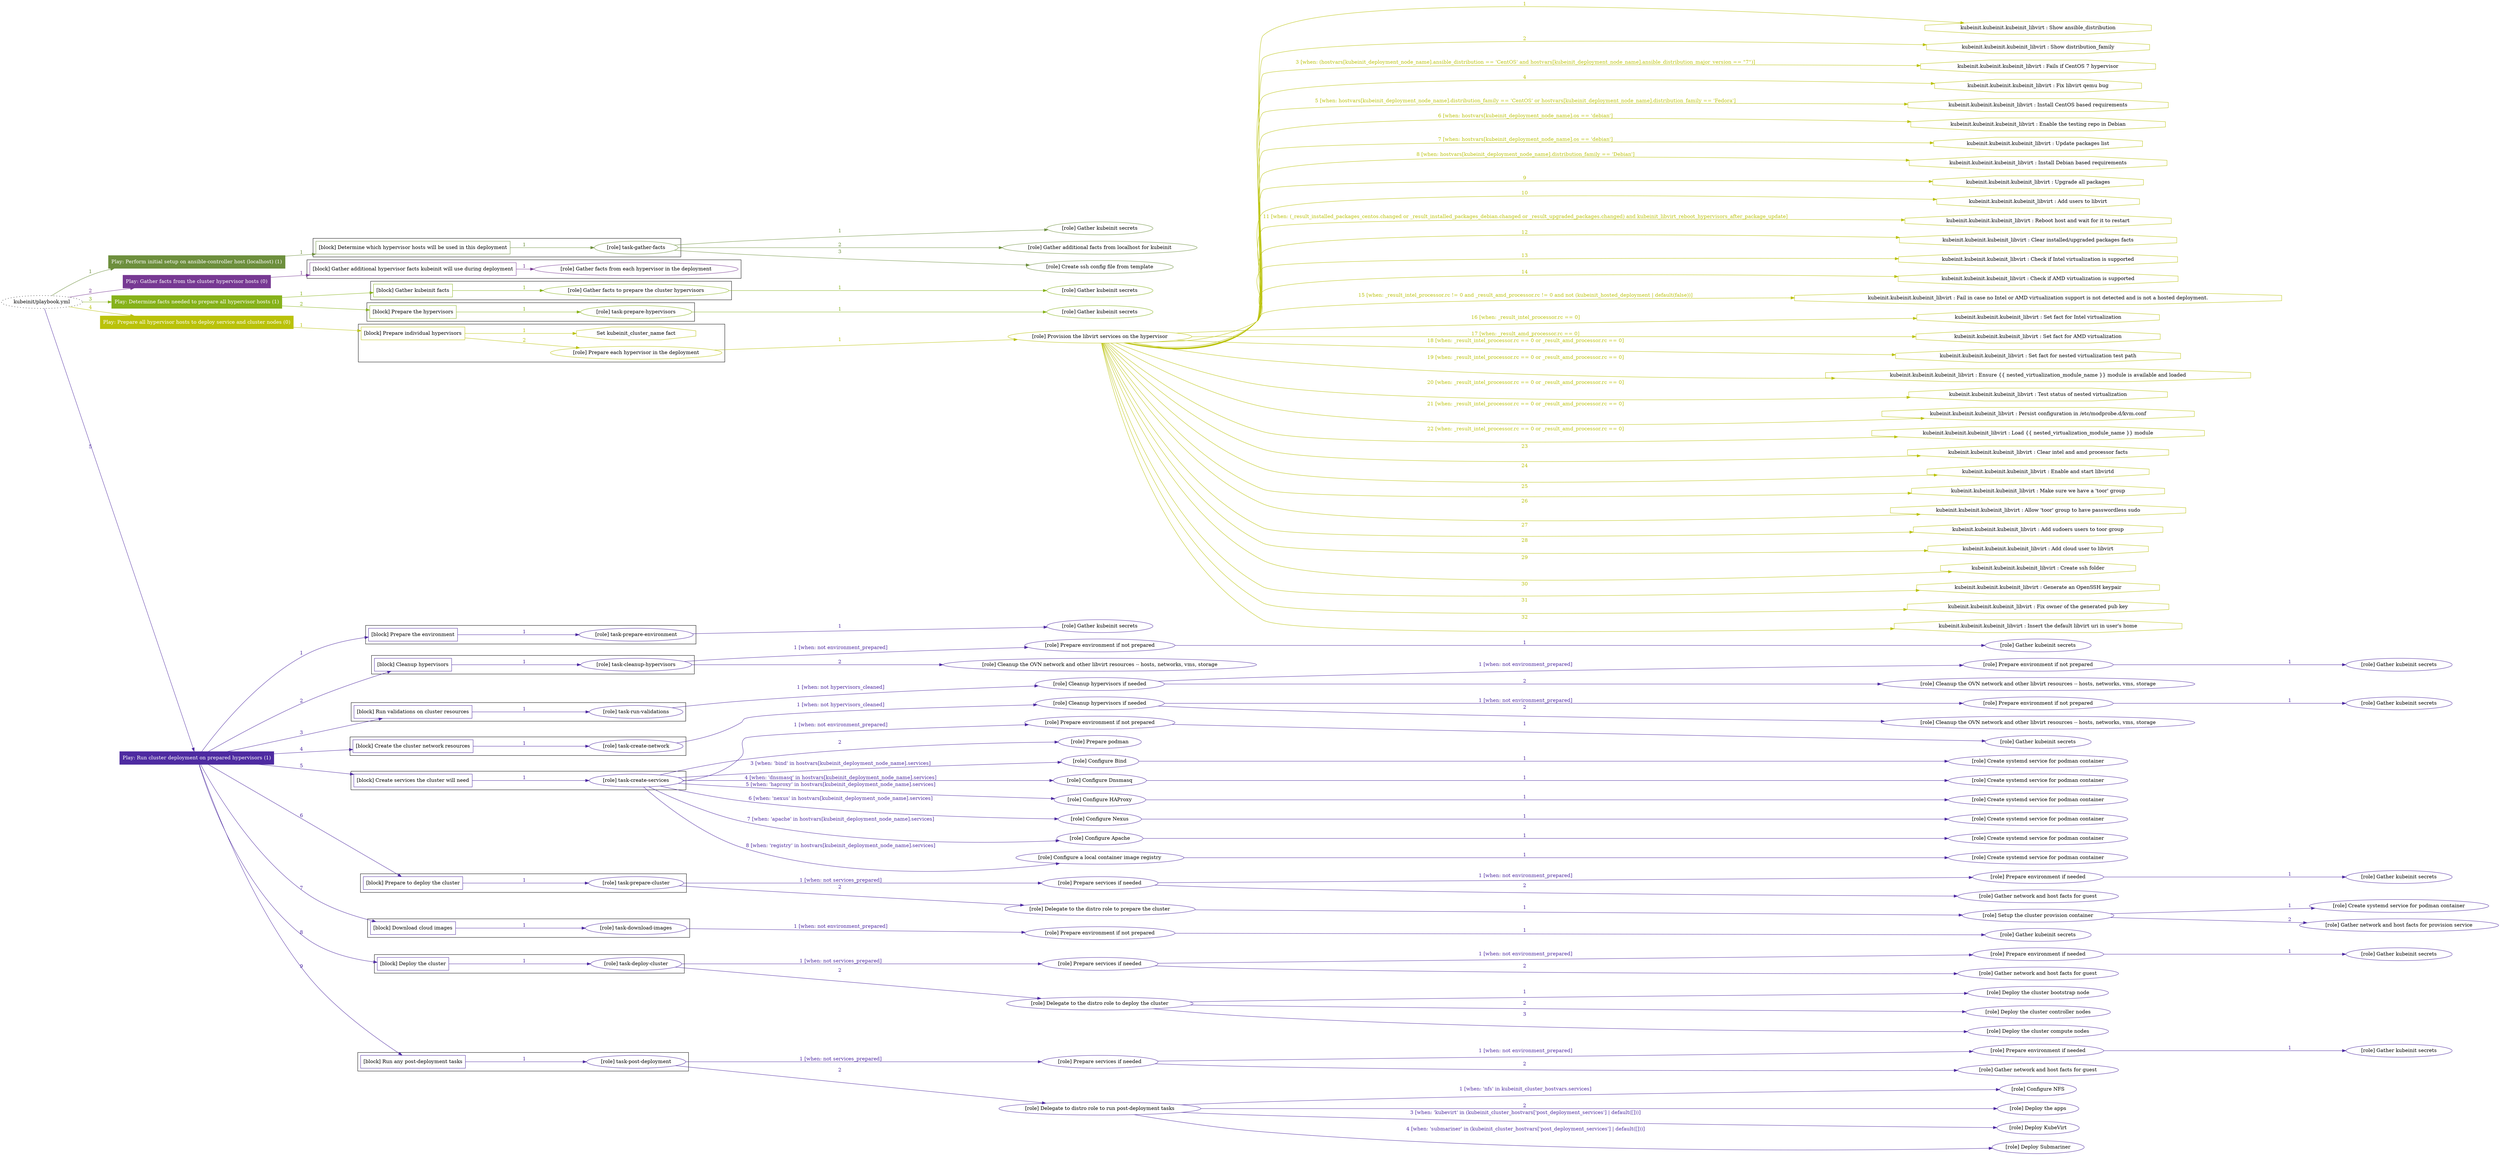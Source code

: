 digraph {
	graph [concentrate=true ordering=in rankdir=LR ratio=fill]
	edge [esep=5 sep=10]
	"kubeinit/playbook.yml" [URL="/home/runner/work/kubeinit/kubeinit/kubeinit/playbook.yml" id=playbook_66e90ad3 style=dotted]
	play_50631fc6 [label="Play: Perform initial setup on ansible-controller host (localhost) (1)" URL="/home/runner/work/kubeinit/kubeinit/kubeinit/playbook.yml" color="#6d8f3d" fontcolor="#ffffff" id=play_50631fc6 shape=box style=filled tooltip=localhost]
	"kubeinit/playbook.yml" -> play_50631fc6 [label="1 " color="#6d8f3d" fontcolor="#6d8f3d" id=edge_35f658ef labeltooltip="1 " tooltip="1 "]
	subgraph "Gather kubeinit secrets" {
		role_47e76b7a [label="[role] Gather kubeinit secrets" URL="/home/runner/.ansible/collections/ansible_collections/kubeinit/kubeinit/roles/kubeinit_prepare/tasks/build_hypervisors_group.yml" color="#6d8f3d" id=role_47e76b7a tooltip="Gather kubeinit secrets"]
	}
	subgraph "Gather additional facts from localhost for kubeinit" {
		role_17616af2 [label="[role] Gather additional facts from localhost for kubeinit" URL="/home/runner/.ansible/collections/ansible_collections/kubeinit/kubeinit/roles/kubeinit_prepare/tasks/build_hypervisors_group.yml" color="#6d8f3d" id=role_17616af2 tooltip="Gather additional facts from localhost for kubeinit"]
	}
	subgraph "Create ssh config file from template" {
		role_04a15f8e [label="[role] Create ssh config file from template" URL="/home/runner/.ansible/collections/ansible_collections/kubeinit/kubeinit/roles/kubeinit_prepare/tasks/build_hypervisors_group.yml" color="#6d8f3d" id=role_04a15f8e tooltip="Create ssh config file from template"]
	}
	subgraph "task-gather-facts" {
		role_c57f93fd [label="[role] task-gather-facts" URL="/home/runner/work/kubeinit/kubeinit/kubeinit/playbook.yml" color="#6d8f3d" id=role_c57f93fd tooltip="task-gather-facts"]
		role_c57f93fd -> role_47e76b7a [label="1 " color="#6d8f3d" fontcolor="#6d8f3d" id=edge_1d56f384 labeltooltip="1 " tooltip="1 "]
		role_c57f93fd -> role_17616af2 [label="2 " color="#6d8f3d" fontcolor="#6d8f3d" id=edge_fcfb9426 labeltooltip="2 " tooltip="2 "]
		role_c57f93fd -> role_04a15f8e [label="3 " color="#6d8f3d" fontcolor="#6d8f3d" id=edge_26b1f76a labeltooltip="3 " tooltip="3 "]
	}
	subgraph "Play: Perform initial setup on ansible-controller host (localhost) (1)" {
		play_50631fc6 -> block_cc8d9144 [label=1 color="#6d8f3d" fontcolor="#6d8f3d" id=edge_04f8c0a2 labeltooltip=1 tooltip=1]
		subgraph cluster_block_cc8d9144 {
			block_cc8d9144 [label="[block] Determine which hypervisor hosts will be used in this deployment" URL="/home/runner/work/kubeinit/kubeinit/kubeinit/playbook.yml" color="#6d8f3d" id=block_cc8d9144 labeltooltip="Determine which hypervisor hosts will be used in this deployment" shape=box tooltip="Determine which hypervisor hosts will be used in this deployment"]
			block_cc8d9144 -> role_c57f93fd [label="1 " color="#6d8f3d" fontcolor="#6d8f3d" id=edge_03fbe84c labeltooltip="1 " tooltip="1 "]
		}
	}
	play_8da3df52 [label="Play: Gather facts from the cluster hypervisor hosts (0)" URL="/home/runner/work/kubeinit/kubeinit/kubeinit/playbook.yml" color="#773993" fontcolor="#ffffff" id=play_8da3df52 shape=box style=filled tooltip="Play: Gather facts from the cluster hypervisor hosts (0)"]
	"kubeinit/playbook.yml" -> play_8da3df52 [label="2 " color="#773993" fontcolor="#773993" id=edge_17e823ae labeltooltip="2 " tooltip="2 "]
	subgraph "Gather facts from each hypervisor in the deployment" {
		role_2e33ea0a [label="[role] Gather facts from each hypervisor in the deployment" URL="/home/runner/work/kubeinit/kubeinit/kubeinit/playbook.yml" color="#773993" id=role_2e33ea0a tooltip="Gather facts from each hypervisor in the deployment"]
	}
	subgraph "Play: Gather facts from the cluster hypervisor hosts (0)" {
		play_8da3df52 -> block_16978052 [label=1 color="#773993" fontcolor="#773993" id=edge_a9c52eff labeltooltip=1 tooltip=1]
		subgraph cluster_block_16978052 {
			block_16978052 [label="[block] Gather additional hypervisor facts kubeinit will use during deployment" URL="/home/runner/work/kubeinit/kubeinit/kubeinit/playbook.yml" color="#773993" id=block_16978052 labeltooltip="Gather additional hypervisor facts kubeinit will use during deployment" shape=box tooltip="Gather additional hypervisor facts kubeinit will use during deployment"]
			block_16978052 -> role_2e33ea0a [label="1 " color="#773993" fontcolor="#773993" id=edge_2828a7b8 labeltooltip="1 " tooltip="1 "]
		}
	}
	play_737fc178 [label="Play: Determine facts needed to prepare all hypervisor hosts (1)" URL="/home/runner/work/kubeinit/kubeinit/kubeinit/playbook.yml" color="#86b21a" fontcolor="#ffffff" id=play_737fc178 shape=box style=filled tooltip=localhost]
	"kubeinit/playbook.yml" -> play_737fc178 [label="3 " color="#86b21a" fontcolor="#86b21a" id=edge_b3c58c78 labeltooltip="3 " tooltip="3 "]
	subgraph "Gather kubeinit secrets" {
		role_31148ade [label="[role] Gather kubeinit secrets" URL="/home/runner/.ansible/collections/ansible_collections/kubeinit/kubeinit/roles/kubeinit_prepare/tasks/gather_kubeinit_facts.yml" color="#86b21a" id=role_31148ade tooltip="Gather kubeinit secrets"]
	}
	subgraph "Gather facts to prepare the cluster hypervisors" {
		role_86ad5d33 [label="[role] Gather facts to prepare the cluster hypervisors" URL="/home/runner/work/kubeinit/kubeinit/kubeinit/playbook.yml" color="#86b21a" id=role_86ad5d33 tooltip="Gather facts to prepare the cluster hypervisors"]
		role_86ad5d33 -> role_31148ade [label="1 " color="#86b21a" fontcolor="#86b21a" id=edge_2b1d28d0 labeltooltip="1 " tooltip="1 "]
	}
	subgraph "Gather kubeinit secrets" {
		role_48255be6 [label="[role] Gather kubeinit secrets" URL="/home/runner/.ansible/collections/ansible_collections/kubeinit/kubeinit/roles/kubeinit_prepare/tasks/gather_kubeinit_facts.yml" color="#86b21a" id=role_48255be6 tooltip="Gather kubeinit secrets"]
	}
	subgraph "task-prepare-hypervisors" {
		role_c96e04fb [label="[role] task-prepare-hypervisors" URL="/home/runner/work/kubeinit/kubeinit/kubeinit/playbook.yml" color="#86b21a" id=role_c96e04fb tooltip="task-prepare-hypervisors"]
		role_c96e04fb -> role_48255be6 [label="1 " color="#86b21a" fontcolor="#86b21a" id=edge_519bf68c labeltooltip="1 " tooltip="1 "]
	}
	subgraph "Play: Determine facts needed to prepare all hypervisor hosts (1)" {
		play_737fc178 -> block_b3598025 [label=1 color="#86b21a" fontcolor="#86b21a" id=edge_1ed37b77 labeltooltip=1 tooltip=1]
		subgraph cluster_block_b3598025 {
			block_b3598025 [label="[block] Gather kubeinit facts" URL="/home/runner/work/kubeinit/kubeinit/kubeinit/playbook.yml" color="#86b21a" id=block_b3598025 labeltooltip="Gather kubeinit facts" shape=box tooltip="Gather kubeinit facts"]
			block_b3598025 -> role_86ad5d33 [label="1 " color="#86b21a" fontcolor="#86b21a" id=edge_34597b5e labeltooltip="1 " tooltip="1 "]
		}
		play_737fc178 -> block_cad2e6b5 [label=2 color="#86b21a" fontcolor="#86b21a" id=edge_d0126ca4 labeltooltip=2 tooltip=2]
		subgraph cluster_block_cad2e6b5 {
			block_cad2e6b5 [label="[block] Prepare the hypervisors" URL="/home/runner/work/kubeinit/kubeinit/kubeinit/playbook.yml" color="#86b21a" id=block_cad2e6b5 labeltooltip="Prepare the hypervisors" shape=box tooltip="Prepare the hypervisors"]
			block_cad2e6b5 -> role_c96e04fb [label="1 " color="#86b21a" fontcolor="#86b21a" id=edge_cfa6d34c labeltooltip="1 " tooltip="1 "]
		}
	}
	play_097de0ee [label="Play: Prepare all hypervisor hosts to deploy service and cluster nodes (0)" URL="/home/runner/work/kubeinit/kubeinit/kubeinit/playbook.yml" color="#bac20a" fontcolor="#ffffff" id=play_097de0ee shape=box style=filled tooltip="Play: Prepare all hypervisor hosts to deploy service and cluster nodes (0)"]
	"kubeinit/playbook.yml" -> play_097de0ee [label="4 " color="#bac20a" fontcolor="#bac20a" id=edge_48a6c03a labeltooltip="4 " tooltip="4 "]
	subgraph "Provision the libvirt services on the hypervisor" {
		role_b5c50cb6 [label="[role] Provision the libvirt services on the hypervisor" URL="/home/runner/.ansible/collections/ansible_collections/kubeinit/kubeinit/roles/kubeinit_prepare/tasks/prepare_hypervisor.yml" color="#bac20a" id=role_b5c50cb6 tooltip="Provision the libvirt services on the hypervisor"]
		task_55a20efc [label="kubeinit.kubeinit.kubeinit_libvirt : Show ansible_distribution" URL="/home/runner/.ansible/collections/ansible_collections/kubeinit/kubeinit/roles/kubeinit_libvirt/tasks/main.yml" color="#bac20a" id=task_55a20efc shape=octagon tooltip="kubeinit.kubeinit.kubeinit_libvirt : Show ansible_distribution"]
		role_b5c50cb6 -> task_55a20efc [label="1 " color="#bac20a" fontcolor="#bac20a" id=edge_bcfa1e7e labeltooltip="1 " tooltip="1 "]
		task_d6fa09c5 [label="kubeinit.kubeinit.kubeinit_libvirt : Show distribution_family" URL="/home/runner/.ansible/collections/ansible_collections/kubeinit/kubeinit/roles/kubeinit_libvirt/tasks/main.yml" color="#bac20a" id=task_d6fa09c5 shape=octagon tooltip="kubeinit.kubeinit.kubeinit_libvirt : Show distribution_family"]
		role_b5c50cb6 -> task_d6fa09c5 [label="2 " color="#bac20a" fontcolor="#bac20a" id=edge_f2af937d labeltooltip="2 " tooltip="2 "]
		task_7566db3e [label="kubeinit.kubeinit.kubeinit_libvirt : Fails if CentOS 7 hypervisor" URL="/home/runner/.ansible/collections/ansible_collections/kubeinit/kubeinit/roles/kubeinit_libvirt/tasks/main.yml" color="#bac20a" id=task_7566db3e shape=octagon tooltip="kubeinit.kubeinit.kubeinit_libvirt : Fails if CentOS 7 hypervisor"]
		role_b5c50cb6 -> task_7566db3e [label="3 [when: (hostvars[kubeinit_deployment_node_name].ansible_distribution == 'CentOS' and hostvars[kubeinit_deployment_node_name].ansible_distribution_major_version == \"7\")]" color="#bac20a" fontcolor="#bac20a" id=edge_39f35f57 labeltooltip="3 [when: (hostvars[kubeinit_deployment_node_name].ansible_distribution == 'CentOS' and hostvars[kubeinit_deployment_node_name].ansible_distribution_major_version == \"7\")]" tooltip="3 [when: (hostvars[kubeinit_deployment_node_name].ansible_distribution == 'CentOS' and hostvars[kubeinit_deployment_node_name].ansible_distribution_major_version == \"7\")]"]
		task_8373a4d2 [label="kubeinit.kubeinit.kubeinit_libvirt : Fix libvirt qemu bug" URL="/home/runner/.ansible/collections/ansible_collections/kubeinit/kubeinit/roles/kubeinit_libvirt/tasks/main.yml" color="#bac20a" id=task_8373a4d2 shape=octagon tooltip="kubeinit.kubeinit.kubeinit_libvirt : Fix libvirt qemu bug"]
		role_b5c50cb6 -> task_8373a4d2 [label="4 " color="#bac20a" fontcolor="#bac20a" id=edge_d5df6d8b labeltooltip="4 " tooltip="4 "]
		task_e26f26f3 [label="kubeinit.kubeinit.kubeinit_libvirt : Install CentOS based requirements" URL="/home/runner/.ansible/collections/ansible_collections/kubeinit/kubeinit/roles/kubeinit_libvirt/tasks/main.yml" color="#bac20a" id=task_e26f26f3 shape=octagon tooltip="kubeinit.kubeinit.kubeinit_libvirt : Install CentOS based requirements"]
		role_b5c50cb6 -> task_e26f26f3 [label="5 [when: hostvars[kubeinit_deployment_node_name].distribution_family == 'CentOS' or hostvars[kubeinit_deployment_node_name].distribution_family == 'Fedora']" color="#bac20a" fontcolor="#bac20a" id=edge_0bf64065 labeltooltip="5 [when: hostvars[kubeinit_deployment_node_name].distribution_family == 'CentOS' or hostvars[kubeinit_deployment_node_name].distribution_family == 'Fedora']" tooltip="5 [when: hostvars[kubeinit_deployment_node_name].distribution_family == 'CentOS' or hostvars[kubeinit_deployment_node_name].distribution_family == 'Fedora']"]
		task_55666485 [label="kubeinit.kubeinit.kubeinit_libvirt : Enable the testing repo in Debian" URL="/home/runner/.ansible/collections/ansible_collections/kubeinit/kubeinit/roles/kubeinit_libvirt/tasks/main.yml" color="#bac20a" id=task_55666485 shape=octagon tooltip="kubeinit.kubeinit.kubeinit_libvirt : Enable the testing repo in Debian"]
		role_b5c50cb6 -> task_55666485 [label="6 [when: hostvars[kubeinit_deployment_node_name].os == 'debian']" color="#bac20a" fontcolor="#bac20a" id=edge_07b04d93 labeltooltip="6 [when: hostvars[kubeinit_deployment_node_name].os == 'debian']" tooltip="6 [when: hostvars[kubeinit_deployment_node_name].os == 'debian']"]
		task_97fdd301 [label="kubeinit.kubeinit.kubeinit_libvirt : Update packages list" URL="/home/runner/.ansible/collections/ansible_collections/kubeinit/kubeinit/roles/kubeinit_libvirt/tasks/main.yml" color="#bac20a" id=task_97fdd301 shape=octagon tooltip="kubeinit.kubeinit.kubeinit_libvirt : Update packages list"]
		role_b5c50cb6 -> task_97fdd301 [label="7 [when: hostvars[kubeinit_deployment_node_name].os == 'debian']" color="#bac20a" fontcolor="#bac20a" id=edge_9f038ebd labeltooltip="7 [when: hostvars[kubeinit_deployment_node_name].os == 'debian']" tooltip="7 [when: hostvars[kubeinit_deployment_node_name].os == 'debian']"]
		task_eb137e06 [label="kubeinit.kubeinit.kubeinit_libvirt : Install Debian based requirements" URL="/home/runner/.ansible/collections/ansible_collections/kubeinit/kubeinit/roles/kubeinit_libvirt/tasks/main.yml" color="#bac20a" id=task_eb137e06 shape=octagon tooltip="kubeinit.kubeinit.kubeinit_libvirt : Install Debian based requirements"]
		role_b5c50cb6 -> task_eb137e06 [label="8 [when: hostvars[kubeinit_deployment_node_name].distribution_family == 'Debian']" color="#bac20a" fontcolor="#bac20a" id=edge_89f8ff93 labeltooltip="8 [when: hostvars[kubeinit_deployment_node_name].distribution_family == 'Debian']" tooltip="8 [when: hostvars[kubeinit_deployment_node_name].distribution_family == 'Debian']"]
		task_ae6d123f [label="kubeinit.kubeinit.kubeinit_libvirt : Upgrade all packages" URL="/home/runner/.ansible/collections/ansible_collections/kubeinit/kubeinit/roles/kubeinit_libvirt/tasks/main.yml" color="#bac20a" id=task_ae6d123f shape=octagon tooltip="kubeinit.kubeinit.kubeinit_libvirt : Upgrade all packages"]
		role_b5c50cb6 -> task_ae6d123f [label="9 " color="#bac20a" fontcolor="#bac20a" id=edge_b89fc59f labeltooltip="9 " tooltip="9 "]
		task_f4ac2806 [label="kubeinit.kubeinit.kubeinit_libvirt : Add users to libvirt" URL="/home/runner/.ansible/collections/ansible_collections/kubeinit/kubeinit/roles/kubeinit_libvirt/tasks/main.yml" color="#bac20a" id=task_f4ac2806 shape=octagon tooltip="kubeinit.kubeinit.kubeinit_libvirt : Add users to libvirt"]
		role_b5c50cb6 -> task_f4ac2806 [label="10 " color="#bac20a" fontcolor="#bac20a" id=edge_f967079c labeltooltip="10 " tooltip="10 "]
		task_1c9b716d [label="kubeinit.kubeinit.kubeinit_libvirt : Reboot host and wait for it to restart" URL="/home/runner/.ansible/collections/ansible_collections/kubeinit/kubeinit/roles/kubeinit_libvirt/tasks/main.yml" color="#bac20a" id=task_1c9b716d shape=octagon tooltip="kubeinit.kubeinit.kubeinit_libvirt : Reboot host and wait for it to restart"]
		role_b5c50cb6 -> task_1c9b716d [label="11 [when: (_result_installed_packages_centos.changed or _result_installed_packages_debian.changed or _result_upgraded_packages.changed) and kubeinit_libvirt_reboot_hypervisors_after_package_update]" color="#bac20a" fontcolor="#bac20a" id=edge_7a7d6ad5 labeltooltip="11 [when: (_result_installed_packages_centos.changed or _result_installed_packages_debian.changed or _result_upgraded_packages.changed) and kubeinit_libvirt_reboot_hypervisors_after_package_update]" tooltip="11 [when: (_result_installed_packages_centos.changed or _result_installed_packages_debian.changed or _result_upgraded_packages.changed) and kubeinit_libvirt_reboot_hypervisors_after_package_update]"]
		task_5b118ddc [label="kubeinit.kubeinit.kubeinit_libvirt : Clear installed/upgraded packages facts" URL="/home/runner/.ansible/collections/ansible_collections/kubeinit/kubeinit/roles/kubeinit_libvirt/tasks/main.yml" color="#bac20a" id=task_5b118ddc shape=octagon tooltip="kubeinit.kubeinit.kubeinit_libvirt : Clear installed/upgraded packages facts"]
		role_b5c50cb6 -> task_5b118ddc [label="12 " color="#bac20a" fontcolor="#bac20a" id=edge_06376ee9 labeltooltip="12 " tooltip="12 "]
		task_f1b76e5d [label="kubeinit.kubeinit.kubeinit_libvirt : Check if Intel virtualization is supported" URL="/home/runner/.ansible/collections/ansible_collections/kubeinit/kubeinit/roles/kubeinit_libvirt/tasks/main.yml" color="#bac20a" id=task_f1b76e5d shape=octagon tooltip="kubeinit.kubeinit.kubeinit_libvirt : Check if Intel virtualization is supported"]
		role_b5c50cb6 -> task_f1b76e5d [label="13 " color="#bac20a" fontcolor="#bac20a" id=edge_a12de358 labeltooltip="13 " tooltip="13 "]
		task_0b213051 [label="kubeinit.kubeinit.kubeinit_libvirt : Check if AMD virtualization is supported" URL="/home/runner/.ansible/collections/ansible_collections/kubeinit/kubeinit/roles/kubeinit_libvirt/tasks/main.yml" color="#bac20a" id=task_0b213051 shape=octagon tooltip="kubeinit.kubeinit.kubeinit_libvirt : Check if AMD virtualization is supported"]
		role_b5c50cb6 -> task_0b213051 [label="14 " color="#bac20a" fontcolor="#bac20a" id=edge_953dfb48 labeltooltip="14 " tooltip="14 "]
		task_d0349fa9 [label="kubeinit.kubeinit.kubeinit_libvirt : Fail in case no Intel or AMD virtualization support is not detected and is not a hosted deployment." URL="/home/runner/.ansible/collections/ansible_collections/kubeinit/kubeinit/roles/kubeinit_libvirt/tasks/main.yml" color="#bac20a" id=task_d0349fa9 shape=octagon tooltip="kubeinit.kubeinit.kubeinit_libvirt : Fail in case no Intel or AMD virtualization support is not detected and is not a hosted deployment."]
		role_b5c50cb6 -> task_d0349fa9 [label="15 [when: _result_intel_processor.rc != 0 and _result_amd_processor.rc != 0 and not (kubeinit_hosted_deployment | default(false))]" color="#bac20a" fontcolor="#bac20a" id=edge_058df78f labeltooltip="15 [when: _result_intel_processor.rc != 0 and _result_amd_processor.rc != 0 and not (kubeinit_hosted_deployment | default(false))]" tooltip="15 [when: _result_intel_processor.rc != 0 and _result_amd_processor.rc != 0 and not (kubeinit_hosted_deployment | default(false))]"]
		task_70deadb9 [label="kubeinit.kubeinit.kubeinit_libvirt : Set fact for Intel virtualization" URL="/home/runner/.ansible/collections/ansible_collections/kubeinit/kubeinit/roles/kubeinit_libvirt/tasks/main.yml" color="#bac20a" id=task_70deadb9 shape=octagon tooltip="kubeinit.kubeinit.kubeinit_libvirt : Set fact for Intel virtualization"]
		role_b5c50cb6 -> task_70deadb9 [label="16 [when: _result_intel_processor.rc == 0]" color="#bac20a" fontcolor="#bac20a" id=edge_491acb77 labeltooltip="16 [when: _result_intel_processor.rc == 0]" tooltip="16 [when: _result_intel_processor.rc == 0]"]
		task_5b9d0d76 [label="kubeinit.kubeinit.kubeinit_libvirt : Set fact for AMD virtualization" URL="/home/runner/.ansible/collections/ansible_collections/kubeinit/kubeinit/roles/kubeinit_libvirt/tasks/main.yml" color="#bac20a" id=task_5b9d0d76 shape=octagon tooltip="kubeinit.kubeinit.kubeinit_libvirt : Set fact for AMD virtualization"]
		role_b5c50cb6 -> task_5b9d0d76 [label="17 [when: _result_amd_processor.rc == 0]" color="#bac20a" fontcolor="#bac20a" id=edge_21226947 labeltooltip="17 [when: _result_amd_processor.rc == 0]" tooltip="17 [when: _result_amd_processor.rc == 0]"]
		task_8308453d [label="kubeinit.kubeinit.kubeinit_libvirt : Set fact for nested virtualization test path" URL="/home/runner/.ansible/collections/ansible_collections/kubeinit/kubeinit/roles/kubeinit_libvirt/tasks/main.yml" color="#bac20a" id=task_8308453d shape=octagon tooltip="kubeinit.kubeinit.kubeinit_libvirt : Set fact for nested virtualization test path"]
		role_b5c50cb6 -> task_8308453d [label="18 [when: _result_intel_processor.rc == 0 or _result_amd_processor.rc == 0]" color="#bac20a" fontcolor="#bac20a" id=edge_acaf7158 labeltooltip="18 [when: _result_intel_processor.rc == 0 or _result_amd_processor.rc == 0]" tooltip="18 [when: _result_intel_processor.rc == 0 or _result_amd_processor.rc == 0]"]
		task_d2e3252e [label="kubeinit.kubeinit.kubeinit_libvirt : Ensure {{ nested_virtualization_module_name }} module is available and loaded" URL="/home/runner/.ansible/collections/ansible_collections/kubeinit/kubeinit/roles/kubeinit_libvirt/tasks/main.yml" color="#bac20a" id=task_d2e3252e shape=octagon tooltip="kubeinit.kubeinit.kubeinit_libvirt : Ensure {{ nested_virtualization_module_name }} module is available and loaded"]
		role_b5c50cb6 -> task_d2e3252e [label="19 [when: _result_intel_processor.rc == 0 or _result_amd_processor.rc == 0]" color="#bac20a" fontcolor="#bac20a" id=edge_c9ffc874 labeltooltip="19 [when: _result_intel_processor.rc == 0 or _result_amd_processor.rc == 0]" tooltip="19 [when: _result_intel_processor.rc == 0 or _result_amd_processor.rc == 0]"]
		task_c2b5d184 [label="kubeinit.kubeinit.kubeinit_libvirt : Test status of nested virtualization" URL="/home/runner/.ansible/collections/ansible_collections/kubeinit/kubeinit/roles/kubeinit_libvirt/tasks/main.yml" color="#bac20a" id=task_c2b5d184 shape=octagon tooltip="kubeinit.kubeinit.kubeinit_libvirt : Test status of nested virtualization"]
		role_b5c50cb6 -> task_c2b5d184 [label="20 [when: _result_intel_processor.rc == 0 or _result_amd_processor.rc == 0]" color="#bac20a" fontcolor="#bac20a" id=edge_8411c6e6 labeltooltip="20 [when: _result_intel_processor.rc == 0 or _result_amd_processor.rc == 0]" tooltip="20 [when: _result_intel_processor.rc == 0 or _result_amd_processor.rc == 0]"]
		task_fdb8e9be [label="kubeinit.kubeinit.kubeinit_libvirt : Persist configuration in /etc/modprobe.d/kvm.conf" URL="/home/runner/.ansible/collections/ansible_collections/kubeinit/kubeinit/roles/kubeinit_libvirt/tasks/main.yml" color="#bac20a" id=task_fdb8e9be shape=octagon tooltip="kubeinit.kubeinit.kubeinit_libvirt : Persist configuration in /etc/modprobe.d/kvm.conf"]
		role_b5c50cb6 -> task_fdb8e9be [label="21 [when: _result_intel_processor.rc == 0 or _result_amd_processor.rc == 0]" color="#bac20a" fontcolor="#bac20a" id=edge_3a22d2ff labeltooltip="21 [when: _result_intel_processor.rc == 0 or _result_amd_processor.rc == 0]" tooltip="21 [when: _result_intel_processor.rc == 0 or _result_amd_processor.rc == 0]"]
		task_35ae3430 [label="kubeinit.kubeinit.kubeinit_libvirt : Load {{ nested_virtualization_module_name }} module" URL="/home/runner/.ansible/collections/ansible_collections/kubeinit/kubeinit/roles/kubeinit_libvirt/tasks/main.yml" color="#bac20a" id=task_35ae3430 shape=octagon tooltip="kubeinit.kubeinit.kubeinit_libvirt : Load {{ nested_virtualization_module_name }} module"]
		role_b5c50cb6 -> task_35ae3430 [label="22 [when: _result_intel_processor.rc == 0 or _result_amd_processor.rc == 0]" color="#bac20a" fontcolor="#bac20a" id=edge_8524ae64 labeltooltip="22 [when: _result_intel_processor.rc == 0 or _result_amd_processor.rc == 0]" tooltip="22 [when: _result_intel_processor.rc == 0 or _result_amd_processor.rc == 0]"]
		task_9a8baa2c [label="kubeinit.kubeinit.kubeinit_libvirt : Clear intel and amd processor facts" URL="/home/runner/.ansible/collections/ansible_collections/kubeinit/kubeinit/roles/kubeinit_libvirt/tasks/main.yml" color="#bac20a" id=task_9a8baa2c shape=octagon tooltip="kubeinit.kubeinit.kubeinit_libvirt : Clear intel and amd processor facts"]
		role_b5c50cb6 -> task_9a8baa2c [label="23 " color="#bac20a" fontcolor="#bac20a" id=edge_bd6927cb labeltooltip="23 " tooltip="23 "]
		task_f06e746c [label="kubeinit.kubeinit.kubeinit_libvirt : Enable and start libvirtd" URL="/home/runner/.ansible/collections/ansible_collections/kubeinit/kubeinit/roles/kubeinit_libvirt/tasks/main.yml" color="#bac20a" id=task_f06e746c shape=octagon tooltip="kubeinit.kubeinit.kubeinit_libvirt : Enable and start libvirtd"]
		role_b5c50cb6 -> task_f06e746c [label="24 " color="#bac20a" fontcolor="#bac20a" id=edge_9bf9ba82 labeltooltip="24 " tooltip="24 "]
		task_f4610675 [label="kubeinit.kubeinit.kubeinit_libvirt : Make sure we have a 'toor' group" URL="/home/runner/.ansible/collections/ansible_collections/kubeinit/kubeinit/roles/kubeinit_libvirt/tasks/60_create_cloud_user.yml" color="#bac20a" id=task_f4610675 shape=octagon tooltip="kubeinit.kubeinit.kubeinit_libvirt : Make sure we have a 'toor' group"]
		role_b5c50cb6 -> task_f4610675 [label="25 " color="#bac20a" fontcolor="#bac20a" id=edge_10d32825 labeltooltip="25 " tooltip="25 "]
		task_7e5cf37e [label="kubeinit.kubeinit.kubeinit_libvirt : Allow 'toor' group to have passwordless sudo" URL="/home/runner/.ansible/collections/ansible_collections/kubeinit/kubeinit/roles/kubeinit_libvirt/tasks/60_create_cloud_user.yml" color="#bac20a" id=task_7e5cf37e shape=octagon tooltip="kubeinit.kubeinit.kubeinit_libvirt : Allow 'toor' group to have passwordless sudo"]
		role_b5c50cb6 -> task_7e5cf37e [label="26 " color="#bac20a" fontcolor="#bac20a" id=edge_6d16f104 labeltooltip="26 " tooltip="26 "]
		task_ae32ece5 [label="kubeinit.kubeinit.kubeinit_libvirt : Add sudoers users to toor group" URL="/home/runner/.ansible/collections/ansible_collections/kubeinit/kubeinit/roles/kubeinit_libvirt/tasks/60_create_cloud_user.yml" color="#bac20a" id=task_ae32ece5 shape=octagon tooltip="kubeinit.kubeinit.kubeinit_libvirt : Add sudoers users to toor group"]
		role_b5c50cb6 -> task_ae32ece5 [label="27 " color="#bac20a" fontcolor="#bac20a" id=edge_0f48cab9 labeltooltip="27 " tooltip="27 "]
		task_39e0adaf [label="kubeinit.kubeinit.kubeinit_libvirt : Add cloud user to libvirt" URL="/home/runner/.ansible/collections/ansible_collections/kubeinit/kubeinit/roles/kubeinit_libvirt/tasks/60_create_cloud_user.yml" color="#bac20a" id=task_39e0adaf shape=octagon tooltip="kubeinit.kubeinit.kubeinit_libvirt : Add cloud user to libvirt"]
		role_b5c50cb6 -> task_39e0adaf [label="28 " color="#bac20a" fontcolor="#bac20a" id=edge_c7bf587a labeltooltip="28 " tooltip="28 "]
		task_430b25f0 [label="kubeinit.kubeinit.kubeinit_libvirt : Create ssh folder" URL="/home/runner/.ansible/collections/ansible_collections/kubeinit/kubeinit/roles/kubeinit_libvirt/tasks/60_create_cloud_user.yml" color="#bac20a" id=task_430b25f0 shape=octagon tooltip="kubeinit.kubeinit.kubeinit_libvirt : Create ssh folder"]
		role_b5c50cb6 -> task_430b25f0 [label="29 " color="#bac20a" fontcolor="#bac20a" id=edge_6379e0f4 labeltooltip="29 " tooltip="29 "]
		task_89193fe7 [label="kubeinit.kubeinit.kubeinit_libvirt : Generate an OpenSSH keypair" URL="/home/runner/.ansible/collections/ansible_collections/kubeinit/kubeinit/roles/kubeinit_libvirt/tasks/60_create_cloud_user.yml" color="#bac20a" id=task_89193fe7 shape=octagon tooltip="kubeinit.kubeinit.kubeinit_libvirt : Generate an OpenSSH keypair"]
		role_b5c50cb6 -> task_89193fe7 [label="30 " color="#bac20a" fontcolor="#bac20a" id=edge_8fc46b8b labeltooltip="30 " tooltip="30 "]
		task_a0bc34bd [label="kubeinit.kubeinit.kubeinit_libvirt : Fix owner of the generated pub key" URL="/home/runner/.ansible/collections/ansible_collections/kubeinit/kubeinit/roles/kubeinit_libvirt/tasks/60_create_cloud_user.yml" color="#bac20a" id=task_a0bc34bd shape=octagon tooltip="kubeinit.kubeinit.kubeinit_libvirt : Fix owner of the generated pub key"]
		role_b5c50cb6 -> task_a0bc34bd [label="31 " color="#bac20a" fontcolor="#bac20a" id=edge_1b44cea2 labeltooltip="31 " tooltip="31 "]
		task_e4e476c7 [label="kubeinit.kubeinit.kubeinit_libvirt : Insert the default libvirt uri in user's home" URL="/home/runner/.ansible/collections/ansible_collections/kubeinit/kubeinit/roles/kubeinit_libvirt/tasks/60_create_cloud_user.yml" color="#bac20a" id=task_e4e476c7 shape=octagon tooltip="kubeinit.kubeinit.kubeinit_libvirt : Insert the default libvirt uri in user's home"]
		role_b5c50cb6 -> task_e4e476c7 [label="32 " color="#bac20a" fontcolor="#bac20a" id=edge_986c1a82 labeltooltip="32 " tooltip="32 "]
	}
	subgraph "Prepare each hypervisor in the deployment" {
		role_5b786cb1 [label="[role] Prepare each hypervisor in the deployment" URL="/home/runner/work/kubeinit/kubeinit/kubeinit/playbook.yml" color="#bac20a" id=role_5b786cb1 tooltip="Prepare each hypervisor in the deployment"]
		role_5b786cb1 -> role_b5c50cb6 [label="1 " color="#bac20a" fontcolor="#bac20a" id=edge_bc18cb74 labeltooltip="1 " tooltip="1 "]
	}
	subgraph "Play: Prepare all hypervisor hosts to deploy service and cluster nodes (0)" {
		play_097de0ee -> block_13a4f9b2 [label=1 color="#bac20a" fontcolor="#bac20a" id=edge_89d16185 labeltooltip=1 tooltip=1]
		subgraph cluster_block_13a4f9b2 {
			block_13a4f9b2 [label="[block] Prepare individual hypervisors" URL="/home/runner/work/kubeinit/kubeinit/kubeinit/playbook.yml" color="#bac20a" id=block_13a4f9b2 labeltooltip="Prepare individual hypervisors" shape=box tooltip="Prepare individual hypervisors"]
			block_13a4f9b2 -> role_5b786cb1 [label="2 " color="#bac20a" fontcolor="#bac20a" id=edge_60107762 labeltooltip="2 " tooltip="2 "]
			task_ad770fc6 [label="Set kubeinit_cluster_name fact" URL="/home/runner/work/kubeinit/kubeinit/kubeinit/playbook.yml" color="#bac20a" id=task_ad770fc6 shape=octagon tooltip="Set kubeinit_cluster_name fact"]
			block_13a4f9b2 -> task_ad770fc6 [label="1 " color="#bac20a" fontcolor="#bac20a" id=edge_cee573c4 labeltooltip="1 " tooltip="1 "]
		}
	}
	play_84d99e0d [label="Play: Run cluster deployment on prepared hypervisors (1)" URL="/home/runner/work/kubeinit/kubeinit/kubeinit/playbook.yml" color="#4e2ba1" fontcolor="#ffffff" id=play_84d99e0d shape=box style=filled tooltip=localhost]
	"kubeinit/playbook.yml" -> play_84d99e0d [label="5 " color="#4e2ba1" fontcolor="#4e2ba1" id=edge_ec181515 labeltooltip="5 " tooltip="5 "]
	subgraph "Gather kubeinit secrets" {
		role_36ed7a2b [label="[role] Gather kubeinit secrets" URL="/home/runner/.ansible/collections/ansible_collections/kubeinit/kubeinit/roles/kubeinit_prepare/tasks/gather_kubeinit_facts.yml" color="#4e2ba1" id=role_36ed7a2b tooltip="Gather kubeinit secrets"]
	}
	subgraph "task-prepare-environment" {
		role_59754a5c [label="[role] task-prepare-environment" URL="/home/runner/work/kubeinit/kubeinit/kubeinit/playbook.yml" color="#4e2ba1" id=role_59754a5c tooltip="task-prepare-environment"]
		role_59754a5c -> role_36ed7a2b [label="1 " color="#4e2ba1" fontcolor="#4e2ba1" id=edge_5bf68a37 labeltooltip="1 " tooltip="1 "]
	}
	subgraph "Gather kubeinit secrets" {
		role_5d057269 [label="[role] Gather kubeinit secrets" URL="/home/runner/.ansible/collections/ansible_collections/kubeinit/kubeinit/roles/kubeinit_prepare/tasks/gather_kubeinit_facts.yml" color="#4e2ba1" id=role_5d057269 tooltip="Gather kubeinit secrets"]
	}
	subgraph "Prepare environment if not prepared" {
		role_038846e0 [label="[role] Prepare environment if not prepared" URL="/home/runner/.ansible/collections/ansible_collections/kubeinit/kubeinit/roles/kubeinit_prepare/tasks/cleanup_hypervisors.yml" color="#4e2ba1" id=role_038846e0 tooltip="Prepare environment if not prepared"]
		role_038846e0 -> role_5d057269 [label="1 " color="#4e2ba1" fontcolor="#4e2ba1" id=edge_45593bf4 labeltooltip="1 " tooltip="1 "]
	}
	subgraph "Cleanup the OVN network and other libvirt resources -- hosts, networks, vms, storage" {
		role_f3aaa5e6 [label="[role] Cleanup the OVN network and other libvirt resources -- hosts, networks, vms, storage" URL="/home/runner/.ansible/collections/ansible_collections/kubeinit/kubeinit/roles/kubeinit_prepare/tasks/cleanup_hypervisors.yml" color="#4e2ba1" id=role_f3aaa5e6 tooltip="Cleanup the OVN network and other libvirt resources -- hosts, networks, vms, storage"]
	}
	subgraph "task-cleanup-hypervisors" {
		role_fef0a41d [label="[role] task-cleanup-hypervisors" URL="/home/runner/work/kubeinit/kubeinit/kubeinit/playbook.yml" color="#4e2ba1" id=role_fef0a41d tooltip="task-cleanup-hypervisors"]
		role_fef0a41d -> role_038846e0 [label="1 [when: not environment_prepared]" color="#4e2ba1" fontcolor="#4e2ba1" id=edge_d06de403 labeltooltip="1 [when: not environment_prepared]" tooltip="1 [when: not environment_prepared]"]
		role_fef0a41d -> role_f3aaa5e6 [label="2 " color="#4e2ba1" fontcolor="#4e2ba1" id=edge_75843604 labeltooltip="2 " tooltip="2 "]
	}
	subgraph "Gather kubeinit secrets" {
		role_844e5e4a [label="[role] Gather kubeinit secrets" URL="/home/runner/.ansible/collections/ansible_collections/kubeinit/kubeinit/roles/kubeinit_prepare/tasks/gather_kubeinit_facts.yml" color="#4e2ba1" id=role_844e5e4a tooltip="Gather kubeinit secrets"]
	}
	subgraph "Prepare environment if not prepared" {
		role_b2417610 [label="[role] Prepare environment if not prepared" URL="/home/runner/.ansible/collections/ansible_collections/kubeinit/kubeinit/roles/kubeinit_prepare/tasks/cleanup_hypervisors.yml" color="#4e2ba1" id=role_b2417610 tooltip="Prepare environment if not prepared"]
		role_b2417610 -> role_844e5e4a [label="1 " color="#4e2ba1" fontcolor="#4e2ba1" id=edge_607f0e90 labeltooltip="1 " tooltip="1 "]
	}
	subgraph "Cleanup the OVN network and other libvirt resources -- hosts, networks, vms, storage" {
		role_d3b7d5ae [label="[role] Cleanup the OVN network and other libvirt resources -- hosts, networks, vms, storage" URL="/home/runner/.ansible/collections/ansible_collections/kubeinit/kubeinit/roles/kubeinit_prepare/tasks/cleanup_hypervisors.yml" color="#4e2ba1" id=role_d3b7d5ae tooltip="Cleanup the OVN network and other libvirt resources -- hosts, networks, vms, storage"]
	}
	subgraph "Cleanup hypervisors if needed" {
		role_09fad747 [label="[role] Cleanup hypervisors if needed" URL="/home/runner/.ansible/collections/ansible_collections/kubeinit/kubeinit/roles/kubeinit_validations/tasks/main.yml" color="#4e2ba1" id=role_09fad747 tooltip="Cleanup hypervisors if needed"]
		role_09fad747 -> role_b2417610 [label="1 [when: not environment_prepared]" color="#4e2ba1" fontcolor="#4e2ba1" id=edge_8d45fdd1 labeltooltip="1 [when: not environment_prepared]" tooltip="1 [when: not environment_prepared]"]
		role_09fad747 -> role_d3b7d5ae [label="2 " color="#4e2ba1" fontcolor="#4e2ba1" id=edge_67ad015d labeltooltip="2 " tooltip="2 "]
	}
	subgraph "task-run-validations" {
		role_d9f078b0 [label="[role] task-run-validations" URL="/home/runner/work/kubeinit/kubeinit/kubeinit/playbook.yml" color="#4e2ba1" id=role_d9f078b0 tooltip="task-run-validations"]
		role_d9f078b0 -> role_09fad747 [label="1 [when: not hypervisors_cleaned]" color="#4e2ba1" fontcolor="#4e2ba1" id=edge_3661a1c6 labeltooltip="1 [when: not hypervisors_cleaned]" tooltip="1 [when: not hypervisors_cleaned]"]
	}
	subgraph "Gather kubeinit secrets" {
		role_a9df1b48 [label="[role] Gather kubeinit secrets" URL="/home/runner/.ansible/collections/ansible_collections/kubeinit/kubeinit/roles/kubeinit_prepare/tasks/gather_kubeinit_facts.yml" color="#4e2ba1" id=role_a9df1b48 tooltip="Gather kubeinit secrets"]
	}
	subgraph "Prepare environment if not prepared" {
		role_2be550a2 [label="[role] Prepare environment if not prepared" URL="/home/runner/.ansible/collections/ansible_collections/kubeinit/kubeinit/roles/kubeinit_prepare/tasks/cleanup_hypervisors.yml" color="#4e2ba1" id=role_2be550a2 tooltip="Prepare environment if not prepared"]
		role_2be550a2 -> role_a9df1b48 [label="1 " color="#4e2ba1" fontcolor="#4e2ba1" id=edge_ca71bce4 labeltooltip="1 " tooltip="1 "]
	}
	subgraph "Cleanup the OVN network and other libvirt resources -- hosts, networks, vms, storage" {
		role_95083f5a [label="[role] Cleanup the OVN network and other libvirt resources -- hosts, networks, vms, storage" URL="/home/runner/.ansible/collections/ansible_collections/kubeinit/kubeinit/roles/kubeinit_prepare/tasks/cleanup_hypervisors.yml" color="#4e2ba1" id=role_95083f5a tooltip="Cleanup the OVN network and other libvirt resources -- hosts, networks, vms, storage"]
	}
	subgraph "Cleanup hypervisors if needed" {
		role_aec36e16 [label="[role] Cleanup hypervisors if needed" URL="/home/runner/.ansible/collections/ansible_collections/kubeinit/kubeinit/roles/kubeinit_libvirt/tasks/create_network.yml" color="#4e2ba1" id=role_aec36e16 tooltip="Cleanup hypervisors if needed"]
		role_aec36e16 -> role_2be550a2 [label="1 [when: not environment_prepared]" color="#4e2ba1" fontcolor="#4e2ba1" id=edge_842f90fe labeltooltip="1 [when: not environment_prepared]" tooltip="1 [when: not environment_prepared]"]
		role_aec36e16 -> role_95083f5a [label="2 " color="#4e2ba1" fontcolor="#4e2ba1" id=edge_556493a4 labeltooltip="2 " tooltip="2 "]
	}
	subgraph "task-create-network" {
		role_2a64c231 [label="[role] task-create-network" URL="/home/runner/work/kubeinit/kubeinit/kubeinit/playbook.yml" color="#4e2ba1" id=role_2a64c231 tooltip="task-create-network"]
		role_2a64c231 -> role_aec36e16 [label="1 [when: not hypervisors_cleaned]" color="#4e2ba1" fontcolor="#4e2ba1" id=edge_b3e4635a labeltooltip="1 [when: not hypervisors_cleaned]" tooltip="1 [when: not hypervisors_cleaned]"]
	}
	subgraph "Gather kubeinit secrets" {
		role_8e511f4d [label="[role] Gather kubeinit secrets" URL="/home/runner/.ansible/collections/ansible_collections/kubeinit/kubeinit/roles/kubeinit_prepare/tasks/gather_kubeinit_facts.yml" color="#4e2ba1" id=role_8e511f4d tooltip="Gather kubeinit secrets"]
	}
	subgraph "Prepare environment if not prepared" {
		role_79606033 [label="[role] Prepare environment if not prepared" URL="/home/runner/.ansible/collections/ansible_collections/kubeinit/kubeinit/roles/kubeinit_services/tasks/main.yml" color="#4e2ba1" id=role_79606033 tooltip="Prepare environment if not prepared"]
		role_79606033 -> role_8e511f4d [label="1 " color="#4e2ba1" fontcolor="#4e2ba1" id=edge_ce41a2c7 labeltooltip="1 " tooltip="1 "]
	}
	subgraph "Prepare podman" {
		role_790fecd6 [label="[role] Prepare podman" URL="/home/runner/.ansible/collections/ansible_collections/kubeinit/kubeinit/roles/kubeinit_services/tasks/00_create_service_pod.yml" color="#4e2ba1" id=role_790fecd6 tooltip="Prepare podman"]
	}
	subgraph "Create systemd service for podman container" {
		role_335bd298 [label="[role] Create systemd service for podman container" URL="/home/runner/.ansible/collections/ansible_collections/kubeinit/kubeinit/roles/kubeinit_bind/tasks/main.yml" color="#4e2ba1" id=role_335bd298 tooltip="Create systemd service for podman container"]
	}
	subgraph "Configure Bind" {
		role_7d387254 [label="[role] Configure Bind" URL="/home/runner/.ansible/collections/ansible_collections/kubeinit/kubeinit/roles/kubeinit_services/tasks/start_services_containers.yml" color="#4e2ba1" id=role_7d387254 tooltip="Configure Bind"]
		role_7d387254 -> role_335bd298 [label="1 " color="#4e2ba1" fontcolor="#4e2ba1" id=edge_196e9ae6 labeltooltip="1 " tooltip="1 "]
	}
	subgraph "Create systemd service for podman container" {
		role_427ddab9 [label="[role] Create systemd service for podman container" URL="/home/runner/.ansible/collections/ansible_collections/kubeinit/kubeinit/roles/kubeinit_dnsmasq/tasks/main.yml" color="#4e2ba1" id=role_427ddab9 tooltip="Create systemd service for podman container"]
	}
	subgraph "Configure Dnsmasq" {
		role_fea2991f [label="[role] Configure Dnsmasq" URL="/home/runner/.ansible/collections/ansible_collections/kubeinit/kubeinit/roles/kubeinit_services/tasks/start_services_containers.yml" color="#4e2ba1" id=role_fea2991f tooltip="Configure Dnsmasq"]
		role_fea2991f -> role_427ddab9 [label="1 " color="#4e2ba1" fontcolor="#4e2ba1" id=edge_80c85d07 labeltooltip="1 " tooltip="1 "]
	}
	subgraph "Create systemd service for podman container" {
		role_1cc9c74c [label="[role] Create systemd service for podman container" URL="/home/runner/.ansible/collections/ansible_collections/kubeinit/kubeinit/roles/kubeinit_haproxy/tasks/main.yml" color="#4e2ba1" id=role_1cc9c74c tooltip="Create systemd service for podman container"]
	}
	subgraph "Configure HAProxy" {
		role_1f82435f [label="[role] Configure HAProxy" URL="/home/runner/.ansible/collections/ansible_collections/kubeinit/kubeinit/roles/kubeinit_services/tasks/start_services_containers.yml" color="#4e2ba1" id=role_1f82435f tooltip="Configure HAProxy"]
		role_1f82435f -> role_1cc9c74c [label="1 " color="#4e2ba1" fontcolor="#4e2ba1" id=edge_4f17d7a0 labeltooltip="1 " tooltip="1 "]
	}
	subgraph "Create systemd service for podman container" {
		role_1c5296f8 [label="[role] Create systemd service for podman container" URL="/home/runner/.ansible/collections/ansible_collections/kubeinit/kubeinit/roles/kubeinit_nexus/tasks/main.yml" color="#4e2ba1" id=role_1c5296f8 tooltip="Create systemd service for podman container"]
	}
	subgraph "Configure Nexus" {
		role_c661c307 [label="[role] Configure Nexus" URL="/home/runner/.ansible/collections/ansible_collections/kubeinit/kubeinit/roles/kubeinit_services/tasks/start_services_containers.yml" color="#4e2ba1" id=role_c661c307 tooltip="Configure Nexus"]
		role_c661c307 -> role_1c5296f8 [label="1 " color="#4e2ba1" fontcolor="#4e2ba1" id=edge_7af6c804 labeltooltip="1 " tooltip="1 "]
	}
	subgraph "Create systemd service for podman container" {
		role_07b240aa [label="[role] Create systemd service for podman container" URL="/home/runner/.ansible/collections/ansible_collections/kubeinit/kubeinit/roles/kubeinit_apache/tasks/main.yml" color="#4e2ba1" id=role_07b240aa tooltip="Create systemd service for podman container"]
	}
	subgraph "Configure Apache" {
		role_3fbd2afa [label="[role] Configure Apache" URL="/home/runner/.ansible/collections/ansible_collections/kubeinit/kubeinit/roles/kubeinit_services/tasks/start_services_containers.yml" color="#4e2ba1" id=role_3fbd2afa tooltip="Configure Apache"]
		role_3fbd2afa -> role_07b240aa [label="1 " color="#4e2ba1" fontcolor="#4e2ba1" id=edge_8566c8a1 labeltooltip="1 " tooltip="1 "]
	}
	subgraph "Create systemd service for podman container" {
		role_a4df1899 [label="[role] Create systemd service for podman container" URL="/home/runner/.ansible/collections/ansible_collections/kubeinit/kubeinit/roles/kubeinit_registry/tasks/main.yml" color="#4e2ba1" id=role_a4df1899 tooltip="Create systemd service for podman container"]
	}
	subgraph "Configure a local container image registry" {
		role_663a1f18 [label="[role] Configure a local container image registry" URL="/home/runner/.ansible/collections/ansible_collections/kubeinit/kubeinit/roles/kubeinit_services/tasks/start_services_containers.yml" color="#4e2ba1" id=role_663a1f18 tooltip="Configure a local container image registry"]
		role_663a1f18 -> role_a4df1899 [label="1 " color="#4e2ba1" fontcolor="#4e2ba1" id=edge_15fffc15 labeltooltip="1 " tooltip="1 "]
	}
	subgraph "task-create-services" {
		role_2760cebc [label="[role] task-create-services" URL="/home/runner/work/kubeinit/kubeinit/kubeinit/playbook.yml" color="#4e2ba1" id=role_2760cebc tooltip="task-create-services"]
		role_2760cebc -> role_79606033 [label="1 [when: not environment_prepared]" color="#4e2ba1" fontcolor="#4e2ba1" id=edge_672ae15f labeltooltip="1 [when: not environment_prepared]" tooltip="1 [when: not environment_prepared]"]
		role_2760cebc -> role_790fecd6 [label="2 " color="#4e2ba1" fontcolor="#4e2ba1" id=edge_dc54c44f labeltooltip="2 " tooltip="2 "]
		role_2760cebc -> role_7d387254 [label="3 [when: 'bind' in hostvars[kubeinit_deployment_node_name].services]" color="#4e2ba1" fontcolor="#4e2ba1" id=edge_edcb1700 labeltooltip="3 [when: 'bind' in hostvars[kubeinit_deployment_node_name].services]" tooltip="3 [when: 'bind' in hostvars[kubeinit_deployment_node_name].services]"]
		role_2760cebc -> role_fea2991f [label="4 [when: 'dnsmasq' in hostvars[kubeinit_deployment_node_name].services]" color="#4e2ba1" fontcolor="#4e2ba1" id=edge_3cd7ed6e labeltooltip="4 [when: 'dnsmasq' in hostvars[kubeinit_deployment_node_name].services]" tooltip="4 [when: 'dnsmasq' in hostvars[kubeinit_deployment_node_name].services]"]
		role_2760cebc -> role_1f82435f [label="5 [when: 'haproxy' in hostvars[kubeinit_deployment_node_name].services]" color="#4e2ba1" fontcolor="#4e2ba1" id=edge_64c0e1e5 labeltooltip="5 [when: 'haproxy' in hostvars[kubeinit_deployment_node_name].services]" tooltip="5 [when: 'haproxy' in hostvars[kubeinit_deployment_node_name].services]"]
		role_2760cebc -> role_c661c307 [label="6 [when: 'nexus' in hostvars[kubeinit_deployment_node_name].services]" color="#4e2ba1" fontcolor="#4e2ba1" id=edge_256b449e labeltooltip="6 [when: 'nexus' in hostvars[kubeinit_deployment_node_name].services]" tooltip="6 [when: 'nexus' in hostvars[kubeinit_deployment_node_name].services]"]
		role_2760cebc -> role_3fbd2afa [label="7 [when: 'apache' in hostvars[kubeinit_deployment_node_name].services]" color="#4e2ba1" fontcolor="#4e2ba1" id=edge_73692fa2 labeltooltip="7 [when: 'apache' in hostvars[kubeinit_deployment_node_name].services]" tooltip="7 [when: 'apache' in hostvars[kubeinit_deployment_node_name].services]"]
		role_2760cebc -> role_663a1f18 [label="8 [when: 'registry' in hostvars[kubeinit_deployment_node_name].services]" color="#4e2ba1" fontcolor="#4e2ba1" id=edge_13d6e80c labeltooltip="8 [when: 'registry' in hostvars[kubeinit_deployment_node_name].services]" tooltip="8 [when: 'registry' in hostvars[kubeinit_deployment_node_name].services]"]
	}
	subgraph "Gather kubeinit secrets" {
		role_08e97e56 [label="[role] Gather kubeinit secrets" URL="/home/runner/.ansible/collections/ansible_collections/kubeinit/kubeinit/roles/kubeinit_prepare/tasks/gather_kubeinit_facts.yml" color="#4e2ba1" id=role_08e97e56 tooltip="Gather kubeinit secrets"]
	}
	subgraph "Prepare environment if needed" {
		role_4bb38bac [label="[role] Prepare environment if needed" URL="/home/runner/.ansible/collections/ansible_collections/kubeinit/kubeinit/roles/kubeinit_services/tasks/prepare_services.yml" color="#4e2ba1" id=role_4bb38bac tooltip="Prepare environment if needed"]
		role_4bb38bac -> role_08e97e56 [label="1 " color="#4e2ba1" fontcolor="#4e2ba1" id=edge_4fcb47ca labeltooltip="1 " tooltip="1 "]
	}
	subgraph "Gather network and host facts for guest" {
		role_29e2a0cc [label="[role] Gather network and host facts for guest" URL="/home/runner/.ansible/collections/ansible_collections/kubeinit/kubeinit/roles/kubeinit_services/tasks/prepare_services.yml" color="#4e2ba1" id=role_29e2a0cc tooltip="Gather network and host facts for guest"]
	}
	subgraph "Prepare services if needed" {
		role_1330e005 [label="[role] Prepare services if needed" URL="/home/runner/.ansible/collections/ansible_collections/kubeinit/kubeinit/roles/kubeinit_prepare/tasks/prepare_cluster.yml" color="#4e2ba1" id=role_1330e005 tooltip="Prepare services if needed"]
		role_1330e005 -> role_4bb38bac [label="1 [when: not environment_prepared]" color="#4e2ba1" fontcolor="#4e2ba1" id=edge_ebf46638 labeltooltip="1 [when: not environment_prepared]" tooltip="1 [when: not environment_prepared]"]
		role_1330e005 -> role_29e2a0cc [label="2 " color="#4e2ba1" fontcolor="#4e2ba1" id=edge_ece38e5e labeltooltip="2 " tooltip="2 "]
	}
	subgraph "Create systemd service for podman container" {
		role_caac00b3 [label="[role] Create systemd service for podman container" URL="/home/runner/.ansible/collections/ansible_collections/kubeinit/kubeinit/roles/kubeinit_services/tasks/create_provision_container.yml" color="#4e2ba1" id=role_caac00b3 tooltip="Create systemd service for podman container"]
	}
	subgraph "Gather network and host facts for provision service" {
		role_f0227c5b [label="[role] Gather network and host facts for provision service" URL="/home/runner/.ansible/collections/ansible_collections/kubeinit/kubeinit/roles/kubeinit_services/tasks/create_provision_container.yml" color="#4e2ba1" id=role_f0227c5b tooltip="Gather network and host facts for provision service"]
	}
	subgraph "Setup the cluster provision container" {
		role_678e680c [label="[role] Setup the cluster provision container" URL="/home/runner/.ansible/collections/ansible_collections/kubeinit/kubeinit/roles/kubeinit_okd/tasks/prepare_cluster.yml" color="#4e2ba1" id=role_678e680c tooltip="Setup the cluster provision container"]
		role_678e680c -> role_caac00b3 [label="1 " color="#4e2ba1" fontcolor="#4e2ba1" id=edge_b3b89f37 labeltooltip="1 " tooltip="1 "]
		role_678e680c -> role_f0227c5b [label="2 " color="#4e2ba1" fontcolor="#4e2ba1" id=edge_e9a97522 labeltooltip="2 " tooltip="2 "]
	}
	subgraph "Delegate to the distro role to prepare the cluster" {
		role_46f9b852 [label="[role] Delegate to the distro role to prepare the cluster" URL="/home/runner/.ansible/collections/ansible_collections/kubeinit/kubeinit/roles/kubeinit_prepare/tasks/prepare_cluster.yml" color="#4e2ba1" id=role_46f9b852 tooltip="Delegate to the distro role to prepare the cluster"]
		role_46f9b852 -> role_678e680c [label="1 " color="#4e2ba1" fontcolor="#4e2ba1" id=edge_34b8eb70 labeltooltip="1 " tooltip="1 "]
	}
	subgraph "task-prepare-cluster" {
		role_75f41b22 [label="[role] task-prepare-cluster" URL="/home/runner/work/kubeinit/kubeinit/kubeinit/playbook.yml" color="#4e2ba1" id=role_75f41b22 tooltip="task-prepare-cluster"]
		role_75f41b22 -> role_1330e005 [label="1 [when: not services_prepared]" color="#4e2ba1" fontcolor="#4e2ba1" id=edge_780b3265 labeltooltip="1 [when: not services_prepared]" tooltip="1 [when: not services_prepared]"]
		role_75f41b22 -> role_46f9b852 [label="2 " color="#4e2ba1" fontcolor="#4e2ba1" id=edge_dfed8def labeltooltip="2 " tooltip="2 "]
	}
	subgraph "Gather kubeinit secrets" {
		role_3c0b6f33 [label="[role] Gather kubeinit secrets" URL="/home/runner/.ansible/collections/ansible_collections/kubeinit/kubeinit/roles/kubeinit_prepare/tasks/gather_kubeinit_facts.yml" color="#4e2ba1" id=role_3c0b6f33 tooltip="Gather kubeinit secrets"]
	}
	subgraph "Prepare environment if not prepared" {
		role_0bd6d5f2 [label="[role] Prepare environment if not prepared" URL="/home/runner/.ansible/collections/ansible_collections/kubeinit/kubeinit/roles/kubeinit_libvirt/tasks/download_cloud_images.yml" color="#4e2ba1" id=role_0bd6d5f2 tooltip="Prepare environment if not prepared"]
		role_0bd6d5f2 -> role_3c0b6f33 [label="1 " color="#4e2ba1" fontcolor="#4e2ba1" id=edge_4db749ba labeltooltip="1 " tooltip="1 "]
	}
	subgraph "task-download-images" {
		role_ca4a7939 [label="[role] task-download-images" URL="/home/runner/work/kubeinit/kubeinit/kubeinit/playbook.yml" color="#4e2ba1" id=role_ca4a7939 tooltip="task-download-images"]
		role_ca4a7939 -> role_0bd6d5f2 [label="1 [when: not environment_prepared]" color="#4e2ba1" fontcolor="#4e2ba1" id=edge_c141713f labeltooltip="1 [when: not environment_prepared]" tooltip="1 [when: not environment_prepared]"]
	}
	subgraph "Gather kubeinit secrets" {
		role_13f24dcc [label="[role] Gather kubeinit secrets" URL="/home/runner/.ansible/collections/ansible_collections/kubeinit/kubeinit/roles/kubeinit_prepare/tasks/gather_kubeinit_facts.yml" color="#4e2ba1" id=role_13f24dcc tooltip="Gather kubeinit secrets"]
	}
	subgraph "Prepare environment if needed" {
		role_2e703a80 [label="[role] Prepare environment if needed" URL="/home/runner/.ansible/collections/ansible_collections/kubeinit/kubeinit/roles/kubeinit_services/tasks/prepare_services.yml" color="#4e2ba1" id=role_2e703a80 tooltip="Prepare environment if needed"]
		role_2e703a80 -> role_13f24dcc [label="1 " color="#4e2ba1" fontcolor="#4e2ba1" id=edge_8f657886 labeltooltip="1 " tooltip="1 "]
	}
	subgraph "Gather network and host facts for guest" {
		role_abeb868b [label="[role] Gather network and host facts for guest" URL="/home/runner/.ansible/collections/ansible_collections/kubeinit/kubeinit/roles/kubeinit_services/tasks/prepare_services.yml" color="#4e2ba1" id=role_abeb868b tooltip="Gather network and host facts for guest"]
	}
	subgraph "Prepare services if needed" {
		role_9b0ada7f [label="[role] Prepare services if needed" URL="/home/runner/.ansible/collections/ansible_collections/kubeinit/kubeinit/roles/kubeinit_prepare/tasks/deploy_cluster.yml" color="#4e2ba1" id=role_9b0ada7f tooltip="Prepare services if needed"]
		role_9b0ada7f -> role_2e703a80 [label="1 [when: not environment_prepared]" color="#4e2ba1" fontcolor="#4e2ba1" id=edge_c97e87f8 labeltooltip="1 [when: not environment_prepared]" tooltip="1 [when: not environment_prepared]"]
		role_9b0ada7f -> role_abeb868b [label="2 " color="#4e2ba1" fontcolor="#4e2ba1" id=edge_ba492aae labeltooltip="2 " tooltip="2 "]
	}
	subgraph "Deploy the cluster bootstrap node" {
		role_5f36cfc5 [label="[role] Deploy the cluster bootstrap node" URL="/home/runner/.ansible/collections/ansible_collections/kubeinit/kubeinit/roles/kubeinit_okd/tasks/main.yml" color="#4e2ba1" id=role_5f36cfc5 tooltip="Deploy the cluster bootstrap node"]
	}
	subgraph "Deploy the cluster controller nodes" {
		role_259ff605 [label="[role] Deploy the cluster controller nodes" URL="/home/runner/.ansible/collections/ansible_collections/kubeinit/kubeinit/roles/kubeinit_okd/tasks/main.yml" color="#4e2ba1" id=role_259ff605 tooltip="Deploy the cluster controller nodes"]
	}
	subgraph "Deploy the cluster compute nodes" {
		role_03f06d3f [label="[role] Deploy the cluster compute nodes" URL="/home/runner/.ansible/collections/ansible_collections/kubeinit/kubeinit/roles/kubeinit_okd/tasks/main.yml" color="#4e2ba1" id=role_03f06d3f tooltip="Deploy the cluster compute nodes"]
	}
	subgraph "Delegate to the distro role to deploy the cluster" {
		role_e66e83c0 [label="[role] Delegate to the distro role to deploy the cluster" URL="/home/runner/.ansible/collections/ansible_collections/kubeinit/kubeinit/roles/kubeinit_prepare/tasks/deploy_cluster.yml" color="#4e2ba1" id=role_e66e83c0 tooltip="Delegate to the distro role to deploy the cluster"]
		role_e66e83c0 -> role_5f36cfc5 [label="1 " color="#4e2ba1" fontcolor="#4e2ba1" id=edge_5bb23267 labeltooltip="1 " tooltip="1 "]
		role_e66e83c0 -> role_259ff605 [label="2 " color="#4e2ba1" fontcolor="#4e2ba1" id=edge_2d67c4b2 labeltooltip="2 " tooltip="2 "]
		role_e66e83c0 -> role_03f06d3f [label="3 " color="#4e2ba1" fontcolor="#4e2ba1" id=edge_d8590d9d labeltooltip="3 " tooltip="3 "]
	}
	subgraph "task-deploy-cluster" {
		role_5b86b5b7 [label="[role] task-deploy-cluster" URL="/home/runner/work/kubeinit/kubeinit/kubeinit/playbook.yml" color="#4e2ba1" id=role_5b86b5b7 tooltip="task-deploy-cluster"]
		role_5b86b5b7 -> role_9b0ada7f [label="1 [when: not services_prepared]" color="#4e2ba1" fontcolor="#4e2ba1" id=edge_e2163463 labeltooltip="1 [when: not services_prepared]" tooltip="1 [when: not services_prepared]"]
		role_5b86b5b7 -> role_e66e83c0 [label="2 " color="#4e2ba1" fontcolor="#4e2ba1" id=edge_4c2a8cfa labeltooltip="2 " tooltip="2 "]
	}
	subgraph "Gather kubeinit secrets" {
		role_c3a9a44a [label="[role] Gather kubeinit secrets" URL="/home/runner/.ansible/collections/ansible_collections/kubeinit/kubeinit/roles/kubeinit_prepare/tasks/gather_kubeinit_facts.yml" color="#4e2ba1" id=role_c3a9a44a tooltip="Gather kubeinit secrets"]
	}
	subgraph "Prepare environment if needed" {
		role_b4ad7313 [label="[role] Prepare environment if needed" URL="/home/runner/.ansible/collections/ansible_collections/kubeinit/kubeinit/roles/kubeinit_services/tasks/prepare_services.yml" color="#4e2ba1" id=role_b4ad7313 tooltip="Prepare environment if needed"]
		role_b4ad7313 -> role_c3a9a44a [label="1 " color="#4e2ba1" fontcolor="#4e2ba1" id=edge_db77f6ca labeltooltip="1 " tooltip="1 "]
	}
	subgraph "Gather network and host facts for guest" {
		role_f26521f4 [label="[role] Gather network and host facts for guest" URL="/home/runner/.ansible/collections/ansible_collections/kubeinit/kubeinit/roles/kubeinit_services/tasks/prepare_services.yml" color="#4e2ba1" id=role_f26521f4 tooltip="Gather network and host facts for guest"]
	}
	subgraph "Prepare services if needed" {
		role_76f400dc [label="[role] Prepare services if needed" URL="/home/runner/.ansible/collections/ansible_collections/kubeinit/kubeinit/roles/kubeinit_prepare/tasks/post_deployment.yml" color="#4e2ba1" id=role_76f400dc tooltip="Prepare services if needed"]
		role_76f400dc -> role_b4ad7313 [label="1 [when: not environment_prepared]" color="#4e2ba1" fontcolor="#4e2ba1" id=edge_feb2a428 labeltooltip="1 [when: not environment_prepared]" tooltip="1 [when: not environment_prepared]"]
		role_76f400dc -> role_f26521f4 [label="2 " color="#4e2ba1" fontcolor="#4e2ba1" id=edge_06d322d5 labeltooltip="2 " tooltip="2 "]
	}
	subgraph "Configure NFS" {
		role_cd01a632 [label="[role] Configure NFS" URL="/home/runner/.ansible/collections/ansible_collections/kubeinit/kubeinit/roles/kubeinit_okd/tasks/post_deployment_tasks.yml" color="#4e2ba1" id=role_cd01a632 tooltip="Configure NFS"]
	}
	subgraph "Deploy the apps" {
		role_c24033b4 [label="[role] Deploy the apps" URL="/home/runner/.ansible/collections/ansible_collections/kubeinit/kubeinit/roles/kubeinit_okd/tasks/post_deployment_tasks.yml" color="#4e2ba1" id=role_c24033b4 tooltip="Deploy the apps"]
	}
	subgraph "Deploy KubeVirt" {
		role_87c8031c [label="[role] Deploy KubeVirt" URL="/home/runner/.ansible/collections/ansible_collections/kubeinit/kubeinit/roles/kubeinit_okd/tasks/post_deployment_tasks.yml" color="#4e2ba1" id=role_87c8031c tooltip="Deploy KubeVirt"]
	}
	subgraph "Deploy Submariner" {
		role_8a6999f7 [label="[role] Deploy Submariner" URL="/home/runner/.ansible/collections/ansible_collections/kubeinit/kubeinit/roles/kubeinit_okd/tasks/post_deployment_tasks.yml" color="#4e2ba1" id=role_8a6999f7 tooltip="Deploy Submariner"]
	}
	subgraph "Delegate to distro role to run post-deployment tasks" {
		role_e5ee549d [label="[role] Delegate to distro role to run post-deployment tasks" URL="/home/runner/.ansible/collections/ansible_collections/kubeinit/kubeinit/roles/kubeinit_prepare/tasks/post_deployment.yml" color="#4e2ba1" id=role_e5ee549d tooltip="Delegate to distro role to run post-deployment tasks"]
		role_e5ee549d -> role_cd01a632 [label="1 [when: 'nfs' in kubeinit_cluster_hostvars.services]" color="#4e2ba1" fontcolor="#4e2ba1" id=edge_7e20ef3e labeltooltip="1 [when: 'nfs' in kubeinit_cluster_hostvars.services]" tooltip="1 [when: 'nfs' in kubeinit_cluster_hostvars.services]"]
		role_e5ee549d -> role_c24033b4 [label="2 " color="#4e2ba1" fontcolor="#4e2ba1" id=edge_58df9401 labeltooltip="2 " tooltip="2 "]
		role_e5ee549d -> role_87c8031c [label="3 [when: 'kubevirt' in (kubeinit_cluster_hostvars['post_deployment_services'] | default([]))]" color="#4e2ba1" fontcolor="#4e2ba1" id=edge_44ce9c4e labeltooltip="3 [when: 'kubevirt' in (kubeinit_cluster_hostvars['post_deployment_services'] | default([]))]" tooltip="3 [when: 'kubevirt' in (kubeinit_cluster_hostvars['post_deployment_services'] | default([]))]"]
		role_e5ee549d -> role_8a6999f7 [label="4 [when: 'submariner' in (kubeinit_cluster_hostvars['post_deployment_services'] | default([]))]" color="#4e2ba1" fontcolor="#4e2ba1" id=edge_40246e5d labeltooltip="4 [when: 'submariner' in (kubeinit_cluster_hostvars['post_deployment_services'] | default([]))]" tooltip="4 [when: 'submariner' in (kubeinit_cluster_hostvars['post_deployment_services'] | default([]))]"]
	}
	subgraph "task-post-deployment" {
		role_bd62c6ad [label="[role] task-post-deployment" URL="/home/runner/work/kubeinit/kubeinit/kubeinit/playbook.yml" color="#4e2ba1" id=role_bd62c6ad tooltip="task-post-deployment"]
		role_bd62c6ad -> role_76f400dc [label="1 [when: not services_prepared]" color="#4e2ba1" fontcolor="#4e2ba1" id=edge_ded0c26c labeltooltip="1 [when: not services_prepared]" tooltip="1 [when: not services_prepared]"]
		role_bd62c6ad -> role_e5ee549d [label="2 " color="#4e2ba1" fontcolor="#4e2ba1" id=edge_27b1d077 labeltooltip="2 " tooltip="2 "]
	}
	subgraph "Play: Run cluster deployment on prepared hypervisors (1)" {
		play_84d99e0d -> block_7d95ef68 [label=1 color="#4e2ba1" fontcolor="#4e2ba1" id=edge_cd0a1e99 labeltooltip=1 tooltip=1]
		subgraph cluster_block_7d95ef68 {
			block_7d95ef68 [label="[block] Prepare the environment" URL="/home/runner/work/kubeinit/kubeinit/kubeinit/playbook.yml" color="#4e2ba1" id=block_7d95ef68 labeltooltip="Prepare the environment" shape=box tooltip="Prepare the environment"]
			block_7d95ef68 -> role_59754a5c [label="1 " color="#4e2ba1" fontcolor="#4e2ba1" id=edge_37980be9 labeltooltip="1 " tooltip="1 "]
		}
		play_84d99e0d -> block_e1ffb007 [label=2 color="#4e2ba1" fontcolor="#4e2ba1" id=edge_968d54b3 labeltooltip=2 tooltip=2]
		subgraph cluster_block_e1ffb007 {
			block_e1ffb007 [label="[block] Cleanup hypervisors" URL="/home/runner/work/kubeinit/kubeinit/kubeinit/playbook.yml" color="#4e2ba1" id=block_e1ffb007 labeltooltip="Cleanup hypervisors" shape=box tooltip="Cleanup hypervisors"]
			block_e1ffb007 -> role_fef0a41d [label="1 " color="#4e2ba1" fontcolor="#4e2ba1" id=edge_61bdf965 labeltooltip="1 " tooltip="1 "]
		}
		play_84d99e0d -> block_3cc6a0c6 [label=3 color="#4e2ba1" fontcolor="#4e2ba1" id=edge_83fdf758 labeltooltip=3 tooltip=3]
		subgraph cluster_block_3cc6a0c6 {
			block_3cc6a0c6 [label="[block] Run validations on cluster resources" URL="/home/runner/work/kubeinit/kubeinit/kubeinit/playbook.yml" color="#4e2ba1" id=block_3cc6a0c6 labeltooltip="Run validations on cluster resources" shape=box tooltip="Run validations on cluster resources"]
			block_3cc6a0c6 -> role_d9f078b0 [label="1 " color="#4e2ba1" fontcolor="#4e2ba1" id=edge_0deb9570 labeltooltip="1 " tooltip="1 "]
		}
		play_84d99e0d -> block_a97f45b8 [label=4 color="#4e2ba1" fontcolor="#4e2ba1" id=edge_51ca33f9 labeltooltip=4 tooltip=4]
		subgraph cluster_block_a97f45b8 {
			block_a97f45b8 [label="[block] Create the cluster network resources" URL="/home/runner/work/kubeinit/kubeinit/kubeinit/playbook.yml" color="#4e2ba1" id=block_a97f45b8 labeltooltip="Create the cluster network resources" shape=box tooltip="Create the cluster network resources"]
			block_a97f45b8 -> role_2a64c231 [label="1 " color="#4e2ba1" fontcolor="#4e2ba1" id=edge_d85717bf labeltooltip="1 " tooltip="1 "]
		}
		play_84d99e0d -> block_0e4f1e38 [label=5 color="#4e2ba1" fontcolor="#4e2ba1" id=edge_d363a640 labeltooltip=5 tooltip=5]
		subgraph cluster_block_0e4f1e38 {
			block_0e4f1e38 [label="[block] Create services the cluster will need" URL="/home/runner/work/kubeinit/kubeinit/kubeinit/playbook.yml" color="#4e2ba1" id=block_0e4f1e38 labeltooltip="Create services the cluster will need" shape=box tooltip="Create services the cluster will need"]
			block_0e4f1e38 -> role_2760cebc [label="1 " color="#4e2ba1" fontcolor="#4e2ba1" id=edge_89739960 labeltooltip="1 " tooltip="1 "]
		}
		play_84d99e0d -> block_f54ae32d [label=6 color="#4e2ba1" fontcolor="#4e2ba1" id=edge_2c309813 labeltooltip=6 tooltip=6]
		subgraph cluster_block_f54ae32d {
			block_f54ae32d [label="[block] Prepare to deploy the cluster" URL="/home/runner/work/kubeinit/kubeinit/kubeinit/playbook.yml" color="#4e2ba1" id=block_f54ae32d labeltooltip="Prepare to deploy the cluster" shape=box tooltip="Prepare to deploy the cluster"]
			block_f54ae32d -> role_75f41b22 [label="1 " color="#4e2ba1" fontcolor="#4e2ba1" id=edge_03f5f156 labeltooltip="1 " tooltip="1 "]
		}
		play_84d99e0d -> block_68f3692c [label=7 color="#4e2ba1" fontcolor="#4e2ba1" id=edge_174ce7fe labeltooltip=7 tooltip=7]
		subgraph cluster_block_68f3692c {
			block_68f3692c [label="[block] Download cloud images" URL="/home/runner/work/kubeinit/kubeinit/kubeinit/playbook.yml" color="#4e2ba1" id=block_68f3692c labeltooltip="Download cloud images" shape=box tooltip="Download cloud images"]
			block_68f3692c -> role_ca4a7939 [label="1 " color="#4e2ba1" fontcolor="#4e2ba1" id=edge_2d50b159 labeltooltip="1 " tooltip="1 "]
		}
		play_84d99e0d -> block_25dff53d [label=8 color="#4e2ba1" fontcolor="#4e2ba1" id=edge_623b7049 labeltooltip=8 tooltip=8]
		subgraph cluster_block_25dff53d {
			block_25dff53d [label="[block] Deploy the cluster" URL="/home/runner/work/kubeinit/kubeinit/kubeinit/playbook.yml" color="#4e2ba1" id=block_25dff53d labeltooltip="Deploy the cluster" shape=box tooltip="Deploy the cluster"]
			block_25dff53d -> role_5b86b5b7 [label="1 " color="#4e2ba1" fontcolor="#4e2ba1" id=edge_119cc989 labeltooltip="1 " tooltip="1 "]
		}
		play_84d99e0d -> block_22443862 [label=9 color="#4e2ba1" fontcolor="#4e2ba1" id=edge_ba80afab labeltooltip=9 tooltip=9]
		subgraph cluster_block_22443862 {
			block_22443862 [label="[block] Run any post-deployment tasks" URL="/home/runner/work/kubeinit/kubeinit/kubeinit/playbook.yml" color="#4e2ba1" id=block_22443862 labeltooltip="Run any post-deployment tasks" shape=box tooltip="Run any post-deployment tasks"]
			block_22443862 -> role_bd62c6ad [label="1 " color="#4e2ba1" fontcolor="#4e2ba1" id=edge_c877013f labeltooltip="1 " tooltip="1 "]
		}
	}
}
